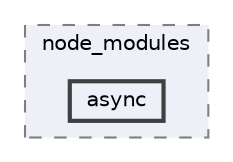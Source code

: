 digraph "pkiclassroomrescheduler/src/main/frontend/node_modules/async"
{
 // LATEX_PDF_SIZE
  bgcolor="transparent";
  edge [fontname=Helvetica,fontsize=10,labelfontname=Helvetica,labelfontsize=10];
  node [fontname=Helvetica,fontsize=10,shape=box,height=0.2,width=0.4];
  compound=true
  subgraph clusterdir_72953eda66ccb3a2722c28e1c3e6c23b {
    graph [ bgcolor="#edf0f7", pencolor="grey50", label="node_modules", fontname=Helvetica,fontsize=10 style="filled,dashed", URL="dir_72953eda66ccb3a2722c28e1c3e6c23b.html",tooltip=""]
  dir_c6d17e685f6218c943a8c17fc12cb7f9 [label="async", fillcolor="#edf0f7", color="grey25", style="filled,bold", URL="dir_c6d17e685f6218c943a8c17fc12cb7f9.html",tooltip=""];
  }
}
